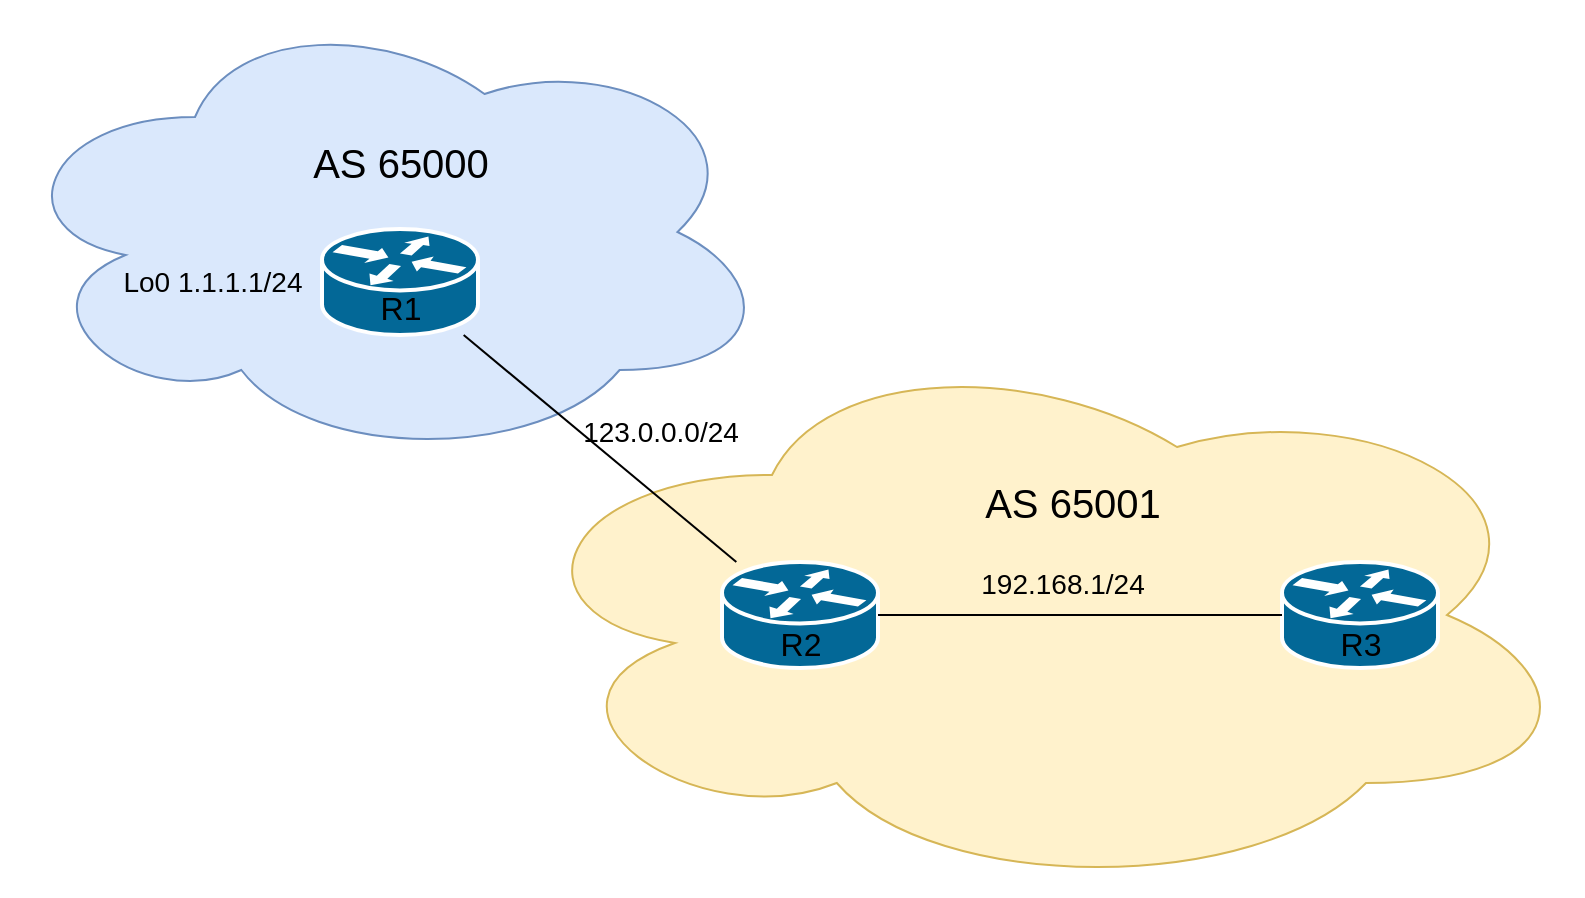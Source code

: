 <mxfile version="22.1.2" type="device">
  <diagram name="Page-1" id="BnNoL0yYnqkh4PuqiwpF">
    <mxGraphModel dx="1036" dy="606" grid="1" gridSize="10" guides="1" tooltips="1" connect="1" arrows="1" fold="1" page="1" pageScale="1" pageWidth="850" pageHeight="1100" math="0" shadow="0">
      <root>
        <mxCell id="0" />
        <mxCell id="1" parent="0" />
        <mxCell id="i0SI2Bxe1FI0I7ja2QHg-7" value="" style="ellipse;shape=cloud;whiteSpace=wrap;html=1;fillColor=#dae8fc;strokeColor=#6c8ebf;" vertex="1" parent="1">
          <mxGeometry y="10" width="386" height="230" as="geometry" />
        </mxCell>
        <mxCell id="i0SI2Bxe1FI0I7ja2QHg-6" value="" style="ellipse;shape=cloud;whiteSpace=wrap;html=1;fillColor=#fff2cc;strokeColor=#d6b656;" vertex="1" parent="1">
          <mxGeometry x="250" y="176.5" width="540" height="280" as="geometry" />
        </mxCell>
        <mxCell id="i0SI2Bxe1FI0I7ja2QHg-1" value="" style="shape=mxgraph.cisco.routers.router;sketch=0;html=1;pointerEvents=1;dashed=0;fillColor=#036897;strokeColor=#ffffff;strokeWidth=2;verticalLabelPosition=bottom;verticalAlign=top;align=center;outlineConnect=0;" vertex="1" parent="1">
          <mxGeometry x="360" y="290" width="78" height="53" as="geometry" />
        </mxCell>
        <mxCell id="i0SI2Bxe1FI0I7ja2QHg-2" value="" style="shape=mxgraph.cisco.routers.router;sketch=0;html=1;pointerEvents=1;dashed=0;fillColor=#036897;strokeColor=#ffffff;strokeWidth=2;verticalLabelPosition=bottom;verticalAlign=top;align=center;outlineConnect=0;" vertex="1" parent="1">
          <mxGeometry x="640" y="290" width="78" height="53" as="geometry" />
        </mxCell>
        <mxCell id="i0SI2Bxe1FI0I7ja2QHg-3" value="" style="shape=mxgraph.cisco.routers.router;sketch=0;html=1;pointerEvents=1;dashed=0;fillColor=#036897;strokeColor=#ffffff;strokeWidth=2;verticalLabelPosition=bottom;verticalAlign=top;align=center;outlineConnect=0;" vertex="1" parent="1">
          <mxGeometry x="160" y="123.5" width="78" height="53" as="geometry" />
        </mxCell>
        <mxCell id="i0SI2Bxe1FI0I7ja2QHg-4" value="" style="endArrow=none;html=1;rounded=0;" edge="1" parent="1" source="i0SI2Bxe1FI0I7ja2QHg-1" target="i0SI2Bxe1FI0I7ja2QHg-3">
          <mxGeometry width="50" height="50" relative="1" as="geometry">
            <mxPoint x="400" y="340" as="sourcePoint" />
            <mxPoint x="450" y="290" as="targetPoint" />
          </mxGeometry>
        </mxCell>
        <mxCell id="i0SI2Bxe1FI0I7ja2QHg-5" value="" style="endArrow=none;html=1;rounded=0;" edge="1" parent="1" source="i0SI2Bxe1FI0I7ja2QHg-2" target="i0SI2Bxe1FI0I7ja2QHg-1">
          <mxGeometry width="50" height="50" relative="1" as="geometry">
            <mxPoint x="400" y="340" as="sourcePoint" />
            <mxPoint x="450" y="290" as="targetPoint" />
          </mxGeometry>
        </mxCell>
        <mxCell id="i0SI2Bxe1FI0I7ja2QHg-9" value="&lt;font style=&quot;font-size: 20px;&quot;&gt;AS 65000&lt;/font&gt;" style="text;html=1;align=center;verticalAlign=middle;resizable=0;points=[];autosize=1;strokeColor=none;fillColor=none;" vertex="1" parent="1">
          <mxGeometry x="144" y="70" width="110" height="40" as="geometry" />
        </mxCell>
        <mxCell id="i0SI2Bxe1FI0I7ja2QHg-10" value="&lt;font style=&quot;font-size: 20px;&quot;&gt;AS 65001&lt;/font&gt;" style="text;html=1;align=center;verticalAlign=middle;resizable=0;points=[];autosize=1;strokeColor=none;fillColor=none;" vertex="1" parent="1">
          <mxGeometry x="480" y="240" width="110" height="40" as="geometry" />
        </mxCell>
        <mxCell id="i0SI2Bxe1FI0I7ja2QHg-11" value="&lt;font style=&quot;font-size: 16px;&quot;&gt;R1&lt;/font&gt;" style="text;html=1;align=center;verticalAlign=middle;resizable=0;points=[];autosize=1;strokeColor=none;fillColor=none;" vertex="1" parent="1">
          <mxGeometry x="179" y="147.5" width="40" height="30" as="geometry" />
        </mxCell>
        <mxCell id="i0SI2Bxe1FI0I7ja2QHg-12" value="&lt;font style=&quot;font-size: 16px;&quot;&gt;R2&lt;/font&gt;" style="text;html=1;align=center;verticalAlign=middle;resizable=0;points=[];autosize=1;strokeColor=none;fillColor=none;" vertex="1" parent="1">
          <mxGeometry x="379" y="316" width="40" height="30" as="geometry" />
        </mxCell>
        <mxCell id="i0SI2Bxe1FI0I7ja2QHg-13" value="&lt;font style=&quot;font-size: 16px;&quot;&gt;R3&lt;/font&gt;" style="text;html=1;align=center;verticalAlign=middle;resizable=0;points=[];autosize=1;strokeColor=none;fillColor=none;" vertex="1" parent="1">
          <mxGeometry x="659" y="316" width="40" height="30" as="geometry" />
        </mxCell>
        <mxCell id="i0SI2Bxe1FI0I7ja2QHg-14" value="&lt;font style=&quot;font-size: 14px;&quot;&gt;123.0.0.0/24&lt;/font&gt;" style="text;html=1;align=center;verticalAlign=middle;resizable=0;points=[];autosize=1;strokeColor=none;fillColor=none;" vertex="1" parent="1">
          <mxGeometry x="279" y="210" width="100" height="30" as="geometry" />
        </mxCell>
        <mxCell id="i0SI2Bxe1FI0I7ja2QHg-15" value="&lt;font style=&quot;font-size: 14px;&quot;&gt;192.168.1/24&lt;/font&gt;" style="text;html=1;align=center;verticalAlign=middle;resizable=0;points=[];autosize=1;strokeColor=none;fillColor=none;" vertex="1" parent="1">
          <mxGeometry x="475" y="286" width="110" height="30" as="geometry" />
        </mxCell>
        <mxCell id="i0SI2Bxe1FI0I7ja2QHg-16" value="&lt;font style=&quot;font-size: 14px;&quot;&gt;Lo0 1.1.1.1/24&lt;/font&gt;" style="text;html=1;align=center;verticalAlign=middle;resizable=0;points=[];autosize=1;strokeColor=none;fillColor=none;" vertex="1" parent="1">
          <mxGeometry x="50" y="135" width="110" height="30" as="geometry" />
        </mxCell>
      </root>
    </mxGraphModel>
  </diagram>
</mxfile>
